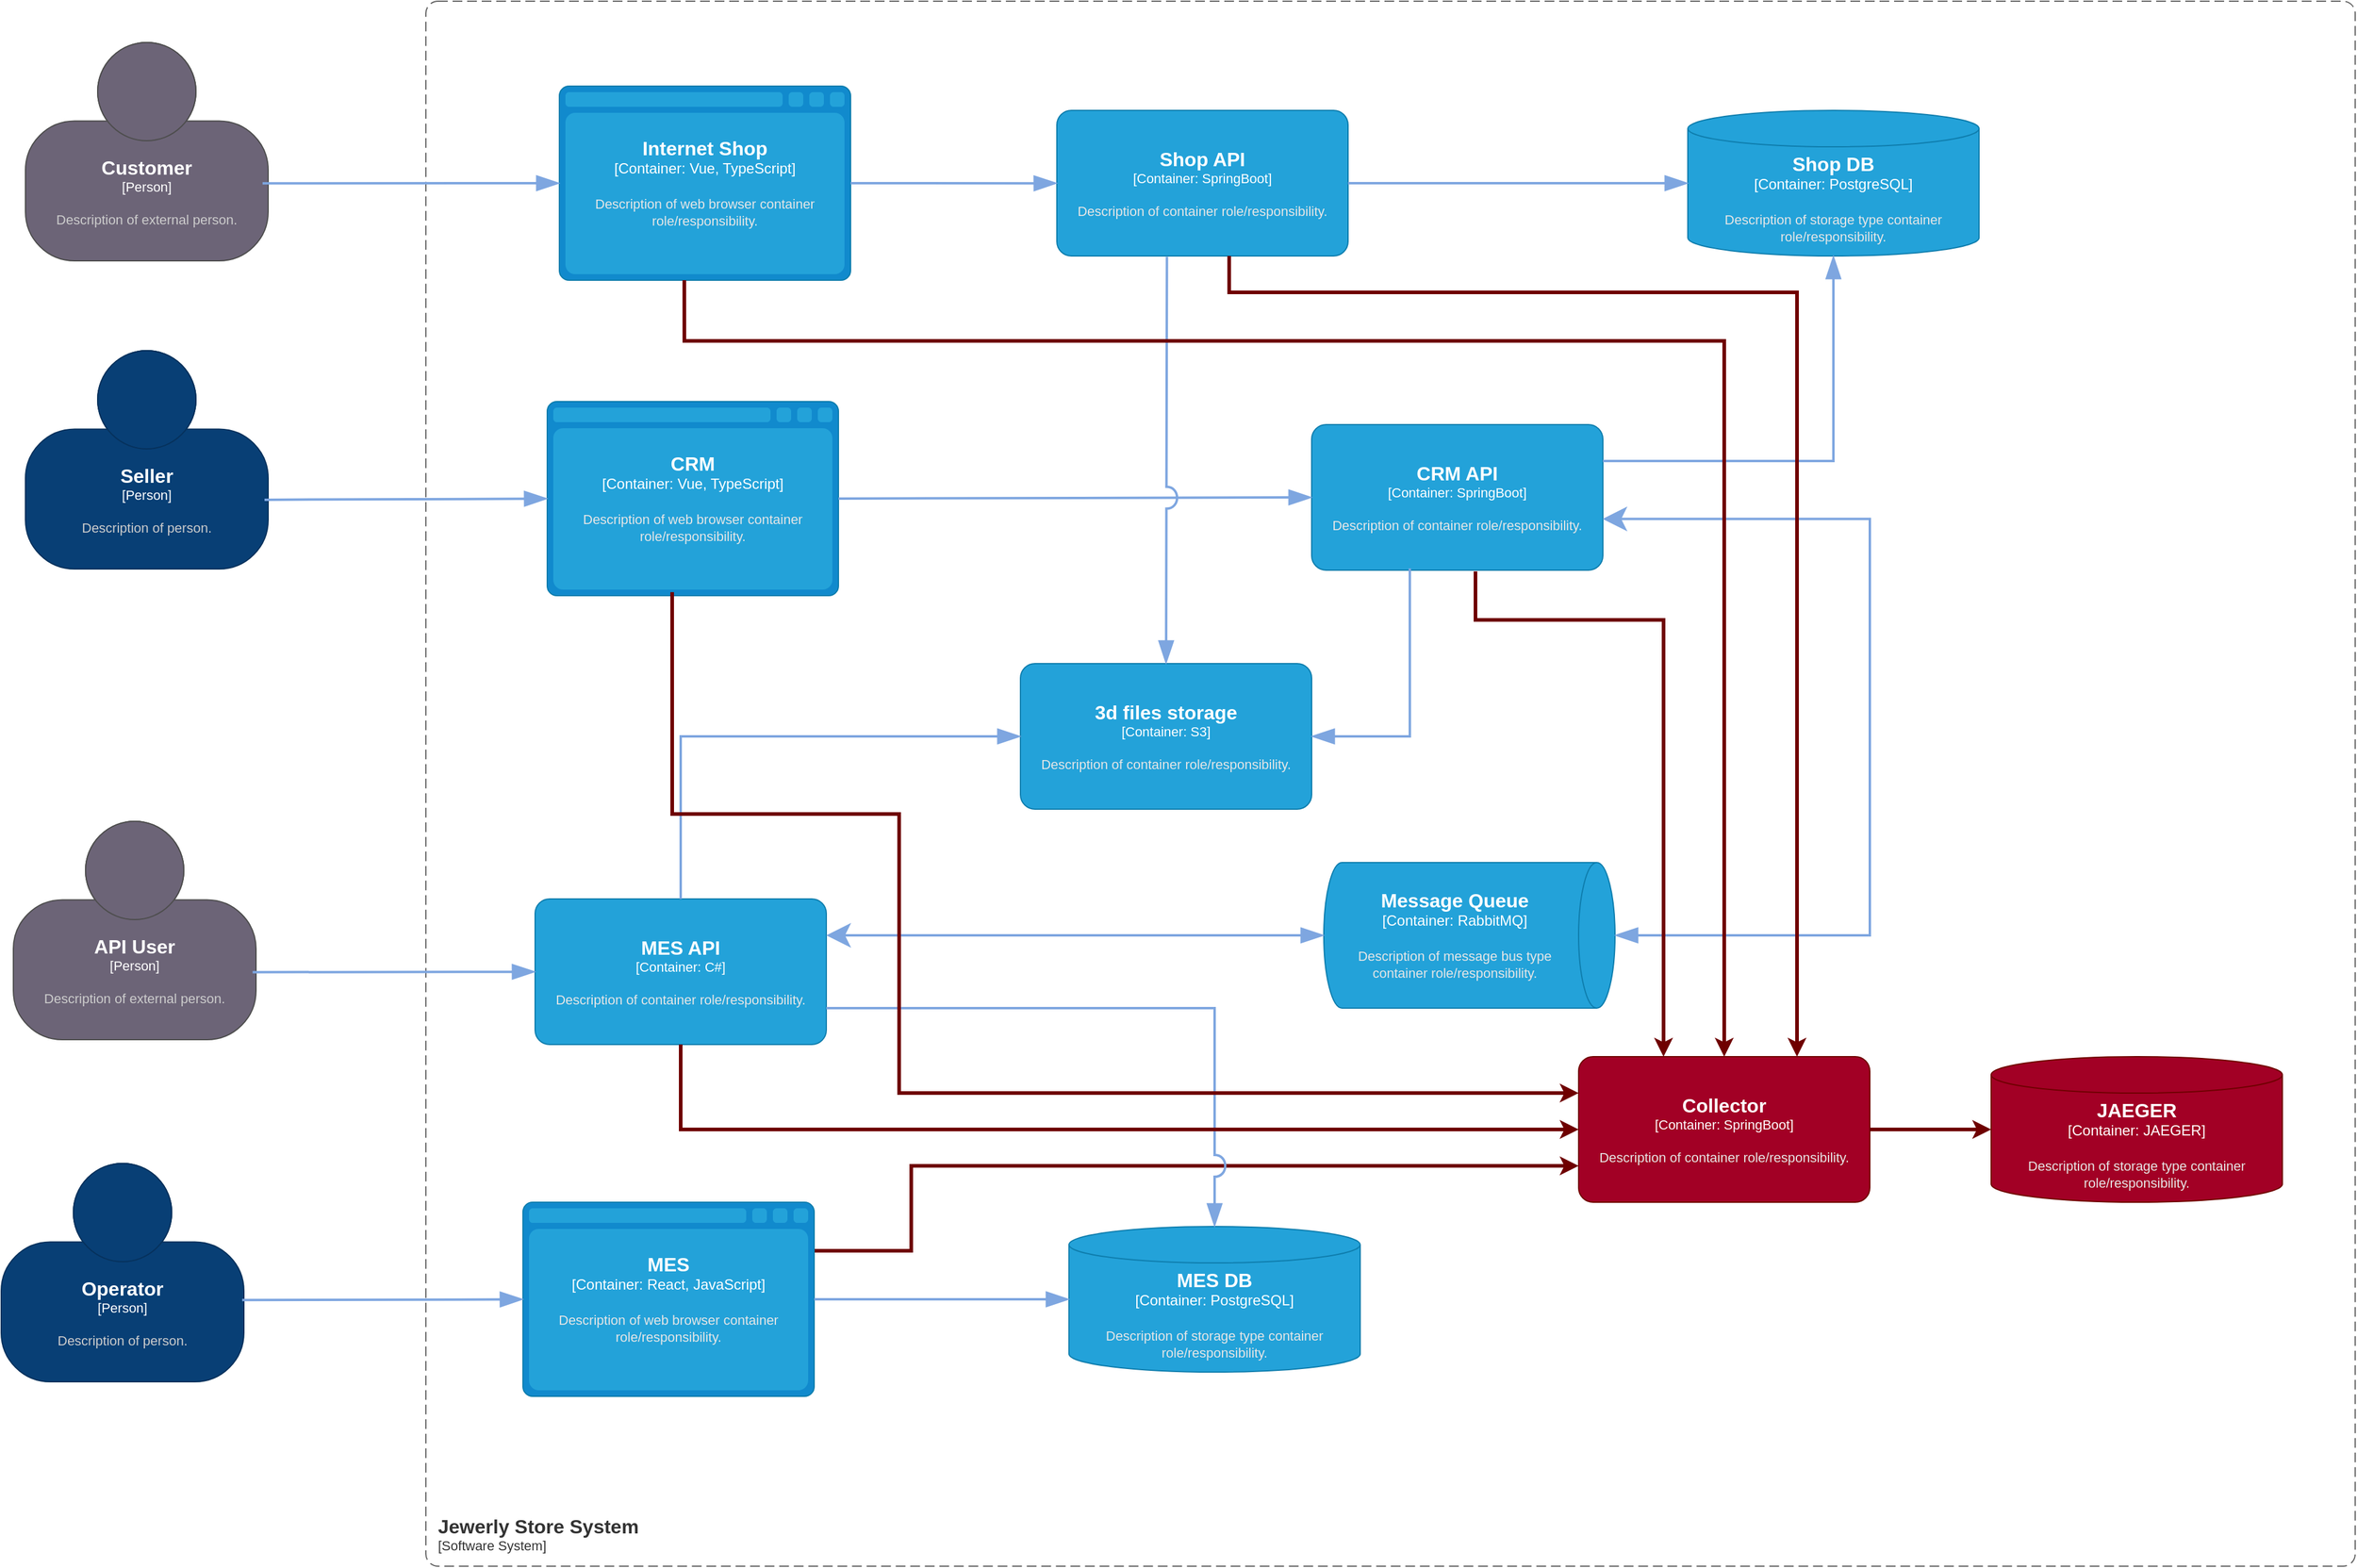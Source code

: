 <mxfile version="24.7.17">
  <diagram name="Страница — 1" id="Cf1Fs5MsGrNB6l5KMYm3">
    <mxGraphModel dx="2333" dy="1398" grid="1" gridSize="10" guides="1" tooltips="1" connect="1" arrows="1" fold="1" page="1" pageScale="1" pageWidth="827" pageHeight="1169" math="0" shadow="0">
      <root>
        <mxCell id="0" />
        <mxCell id="1" parent="0" />
        <object placeholders="1" c4Name="Customer" c4Type="Person" c4Description="Description of external person." label="&lt;font style=&quot;font-size: 16px&quot;&gt;&lt;b&gt;%c4Name%&lt;/b&gt;&lt;/font&gt;&lt;div&gt;[%c4Type%]&lt;/div&gt;&lt;br&gt;&lt;div&gt;&lt;font style=&quot;font-size: 11px&quot;&gt;&lt;font color=&quot;#cccccc&quot;&gt;%c4Description%&lt;/font&gt;&lt;/div&gt;" id="r0S_Ebf4CKbX3S78GVdw-1">
          <mxCell style="html=1;fontSize=11;dashed=0;whiteSpace=wrap;fillColor=#6C6477;strokeColor=#4D4D4D;fontColor=#ffffff;shape=mxgraph.c4.person2;align=center;metaEdit=1;points=[[0.5,0,0],[1,0.5,0],[1,0.75,0],[0.75,1,0],[0.5,1,0],[0.25,1,0],[0,0.75,0],[0,0.5,0]];resizable=0;" vertex="1" parent="1">
            <mxGeometry x="60" y="34" width="200" height="180" as="geometry" />
          </mxCell>
        </object>
        <object placeholders="1" c4Name="API User" c4Type="Person" c4Description="Description of external person." label="&lt;font style=&quot;font-size: 16px&quot;&gt;&lt;b&gt;%c4Name%&lt;/b&gt;&lt;/font&gt;&lt;div&gt;[%c4Type%]&lt;/div&gt;&lt;br&gt;&lt;div&gt;&lt;font style=&quot;font-size: 11px&quot;&gt;&lt;font color=&quot;#cccccc&quot;&gt;%c4Description%&lt;/font&gt;&lt;/div&gt;" id="r0S_Ebf4CKbX3S78GVdw-2">
          <mxCell style="html=1;fontSize=11;dashed=0;whiteSpace=wrap;fillColor=#6C6477;strokeColor=#4D4D4D;fontColor=#ffffff;shape=mxgraph.c4.person2;align=center;metaEdit=1;points=[[0.5,0,0],[1,0.5,0],[1,0.75,0],[0.75,1,0],[0.5,1,0],[0.25,1,0],[0,0.75,0],[0,0.5,0]];resizable=0;" vertex="1" parent="1">
            <mxGeometry x="50" y="676" width="200" height="180" as="geometry" />
          </mxCell>
        </object>
        <object placeholders="1" c4Name="Seller" c4Type="Person" c4Description="Description of person." label="&lt;font style=&quot;font-size: 16px&quot;&gt;&lt;b&gt;%c4Name%&lt;/b&gt;&lt;/font&gt;&lt;div&gt;[%c4Type%]&lt;/div&gt;&lt;br&gt;&lt;div&gt;&lt;font style=&quot;font-size: 11px&quot;&gt;&lt;font color=&quot;#cccccc&quot;&gt;%c4Description%&lt;/font&gt;&lt;/div&gt;" id="r0S_Ebf4CKbX3S78GVdw-3">
          <mxCell style="html=1;fontSize=11;dashed=0;whiteSpace=wrap;fillColor=#083F75;strokeColor=#06315C;fontColor=#ffffff;shape=mxgraph.c4.person2;align=center;metaEdit=1;points=[[0.5,0,0],[1,0.5,0],[1,0.75,0],[0.75,1,0],[0.5,1,0],[0.25,1,0],[0,0.75,0],[0,0.5,0]];resizable=0;" vertex="1" parent="1">
            <mxGeometry x="60" y="288" width="200" height="180" as="geometry" />
          </mxCell>
        </object>
        <object placeholders="1" c4Name="Operator" c4Type="Person" c4Description="Description of person." label="&lt;font style=&quot;font-size: 16px&quot;&gt;&lt;b&gt;%c4Name%&lt;/b&gt;&lt;/font&gt;&lt;div&gt;[%c4Type%]&lt;/div&gt;&lt;br&gt;&lt;div&gt;&lt;font style=&quot;font-size: 11px&quot;&gt;&lt;font color=&quot;#cccccc&quot;&gt;%c4Description%&lt;/font&gt;&lt;/div&gt;" id="r0S_Ebf4CKbX3S78GVdw-4">
          <mxCell style="html=1;fontSize=11;dashed=0;whiteSpace=wrap;fillColor=#083F75;strokeColor=#06315C;fontColor=#ffffff;shape=mxgraph.c4.person2;align=center;metaEdit=1;points=[[0.5,0,0],[1,0.5,0],[1,0.75,0],[0.75,1,0],[0.5,1,0],[0.25,1,0],[0,0.75,0],[0,0.5,0]];resizable=0;" vertex="1" parent="1">
            <mxGeometry x="40" y="958" width="200" height="180" as="geometry" />
          </mxCell>
        </object>
        <object placeholders="1" c4Name="Jewerly Store System" c4Type="SystemScopeBoundary" c4Application="Software System" label="&lt;font style=&quot;font-size: 16px&quot;&gt;&lt;b&gt;&lt;div style=&quot;text-align: left&quot;&gt;%c4Name%&lt;/div&gt;&lt;/b&gt;&lt;/font&gt;&lt;div style=&quot;text-align: left&quot;&gt;[%c4Application%]&lt;/div&gt;" id="r0S_Ebf4CKbX3S78GVdw-5">
          <mxCell style="rounded=1;fontSize=11;whiteSpace=wrap;html=1;dashed=1;arcSize=20;fillColor=none;strokeColor=#666666;fontColor=#333333;labelBackgroundColor=none;align=left;verticalAlign=bottom;labelBorderColor=none;spacingTop=0;spacing=10;dashPattern=8 4;metaEdit=1;rotatable=0;perimeter=rectanglePerimeter;noLabel=0;labelPadding=0;allowArrows=0;connectable=0;expand=0;recursiveResize=0;editable=1;pointerEvents=0;absoluteArcSize=1;points=[[0.25,0,0],[0.5,0,0],[0.75,0,0],[1,0.25,0],[1,0.5,0],[1,0.75,0],[0.75,1,0],[0.5,1,0],[0.25,1,0],[0,0.75,0],[0,0.5,0],[0,0.25,0]];" vertex="1" parent="1">
            <mxGeometry x="390" width="1590" height="1290" as="geometry" />
          </mxCell>
        </object>
        <mxCell id="r0S_Ebf4CKbX3S78GVdw-39" style="edgeStyle=orthogonalEdgeStyle;rounded=0;orthogonalLoop=1;jettySize=auto;html=1;entryX=0;entryY=0.75;entryDx=0;entryDy=0;entryPerimeter=0;exitX=1;exitY=0.25;exitDx=0;exitDy=0;exitPerimeter=0;fillColor=#a20025;strokeColor=#6F0000;endArrow=classic;endFill=1;strokeWidth=3;" edge="1" parent="1" source="r0S_Ebf4CKbX3S78GVdw-6" target="r0S_Ebf4CKbX3S78GVdw-37">
          <mxGeometry relative="1" as="geometry">
            <mxPoint x="860" y="950" as="targetPoint" />
            <Array as="points">
              <mxPoint x="790" y="1030" />
              <mxPoint x="790" y="960" />
            </Array>
          </mxGeometry>
        </mxCell>
        <object placeholders="1" c4Name="MES" c4Type="Container" c4Technology="React, JavaScript" c4Description="Description of web browser container role/responsibility." label="&lt;font style=&quot;font-size: 16px&quot;&gt;&lt;b&gt;%c4Name%&lt;/b&gt;&lt;/font&gt;&lt;div&gt;[%c4Type%:&amp;nbsp;%c4Technology%]&lt;/div&gt;&lt;br&gt;&lt;div&gt;&lt;font style=&quot;font-size: 11px&quot;&gt;&lt;font color=&quot;#E6E6E6&quot;&gt;%c4Description%&lt;/font&gt;&lt;/div&gt;" id="r0S_Ebf4CKbX3S78GVdw-6">
          <mxCell style="shape=mxgraph.c4.webBrowserContainer2;whiteSpace=wrap;html=1;boundedLbl=1;rounded=0;labelBackgroundColor=none;strokeColor=#118ACD;fillColor=#23A2D9;strokeColor=#118ACD;strokeColor2=#0E7DAD;fontSize=12;fontColor=#ffffff;align=center;metaEdit=1;points=[[0.5,0,0],[1,0.25,0],[1,0.5,0],[1,0.75,0],[0.5,1,0],[0,0.75,0],[0,0.5,0],[0,0.25,0]];resizable=0;" vertex="1" parent="1">
            <mxGeometry x="470" y="990" width="240" height="160" as="geometry" />
          </mxCell>
        </object>
        <object placeholders="1" c4Name="MES API" c4Type="Container" c4Technology="C#" c4Description="Description of container role/responsibility." label="&lt;font style=&quot;font-size: 16px&quot;&gt;&lt;b&gt;%c4Name%&lt;/b&gt;&lt;/font&gt;&lt;div&gt;[%c4Type%: %c4Technology%]&lt;/div&gt;&lt;br&gt;&lt;div&gt;&lt;font style=&quot;font-size: 11px&quot;&gt;&lt;font color=&quot;#E6E6E6&quot;&gt;%c4Description%&lt;/font&gt;&lt;/div&gt;" id="r0S_Ebf4CKbX3S78GVdw-7">
          <mxCell style="rounded=1;whiteSpace=wrap;html=1;fontSize=11;labelBackgroundColor=none;fillColor=#23A2D9;fontColor=#ffffff;align=center;arcSize=10;strokeColor=#0E7DAD;metaEdit=1;resizable=0;points=[[0.25,0,0],[0.5,0,0],[0.75,0,0],[1,0.25,0],[1,0.5,0],[1,0.75,0],[0.75,1,0],[0.5,1,0],[0.25,1,0],[0,0.75,0],[0,0.5,0],[0,0.25,0]];" vertex="1" parent="1">
            <mxGeometry x="480" y="740" width="240" height="120" as="geometry" />
          </mxCell>
        </object>
        <object placeholders="1" c4Name="MES DB" c4Type="Container" c4Technology="PostgreSQL" c4Description="Description of storage type container role/responsibility." label="&lt;font style=&quot;font-size: 16px&quot;&gt;&lt;b&gt;%c4Name%&lt;/b&gt;&lt;/font&gt;&lt;div&gt;[%c4Type%:&amp;nbsp;%c4Technology%]&lt;/div&gt;&lt;br&gt;&lt;div&gt;&lt;font style=&quot;font-size: 11px&quot;&gt;&lt;font color=&quot;#E6E6E6&quot;&gt;%c4Description%&lt;/font&gt;&lt;/div&gt;" id="r0S_Ebf4CKbX3S78GVdw-8">
          <mxCell style="shape=cylinder3;size=15;whiteSpace=wrap;html=1;boundedLbl=1;rounded=0;labelBackgroundColor=none;fillColor=#23A2D9;fontSize=12;fontColor=#ffffff;align=center;strokeColor=#0E7DAD;metaEdit=1;points=[[0.5,0,0],[1,0.25,0],[1,0.5,0],[1,0.75,0],[0.5,1,0],[0,0.75,0],[0,0.5,0],[0,0.25,0]];resizable=0;" vertex="1" parent="1">
            <mxGeometry x="920" y="1010" width="240" height="120" as="geometry" />
          </mxCell>
        </object>
        <object placeholders="1" c4Name="3d files storage" c4Type="Container" c4Technology="S3" c4Description="Description of container role/responsibility." label="&lt;font style=&quot;font-size: 16px&quot;&gt;&lt;b&gt;%c4Name%&lt;/b&gt;&lt;/font&gt;&lt;div&gt;[%c4Type%: %c4Technology%]&lt;/div&gt;&lt;br&gt;&lt;div&gt;&lt;font style=&quot;font-size: 11px&quot;&gt;&lt;font color=&quot;#E6E6E6&quot;&gt;%c4Description%&lt;/font&gt;&lt;/div&gt;" id="r0S_Ebf4CKbX3S78GVdw-9">
          <mxCell style="rounded=1;whiteSpace=wrap;html=1;fontSize=11;labelBackgroundColor=none;fillColor=#23A2D9;fontColor=#ffffff;align=center;arcSize=10;strokeColor=#0E7DAD;metaEdit=1;resizable=0;points=[[0.25,0,0],[0.5,0,0],[0.75,0,0],[1,0.25,0],[1,0.5,0],[1,0.75,0],[0.75,1,0],[0.5,1,0],[0.25,1,0],[0,0.75,0],[0,0.5,0],[0,0.25,0]];" vertex="1" parent="1">
            <mxGeometry x="880" y="546" width="240" height="120" as="geometry" />
          </mxCell>
        </object>
        <object placeholders="1" c4Name="Message Queue" c4Type="Container" c4Technology="RabbitMQ" c4Description="Description of message bus type container role/responsibility." label="&lt;font style=&quot;font-size: 16px&quot;&gt;&lt;b&gt;%c4Name%&lt;/b&gt;&lt;/font&gt;&lt;div&gt;[%c4Type%:&amp;nbsp;%c4Technology%]&lt;/div&gt;&lt;br&gt;&lt;div&gt;&lt;font style=&quot;font-size: 11px&quot;&gt;&lt;font color=&quot;#E6E6E6&quot;&gt;%c4Description%&lt;/font&gt;&lt;/div&gt;" id="r0S_Ebf4CKbX3S78GVdw-10">
          <mxCell style="shape=cylinder3;size=15;direction=south;whiteSpace=wrap;html=1;boundedLbl=1;rounded=0;labelBackgroundColor=none;fillColor=#23A2D9;fontSize=12;fontColor=#ffffff;align=center;strokeColor=#0E7DAD;metaEdit=1;points=[[0.5,0,0],[1,0.25,0],[1,0.5,0],[1,0.75,0],[0.5,1,0],[0,0.75,0],[0,0.5,0],[0,0.25,0]];resizable=0;" vertex="1" parent="1">
            <mxGeometry x="1130" y="710" width="240" height="120" as="geometry" />
          </mxCell>
        </object>
        <object placeholders="1" c4Name="CRM " c4Type="Container" c4Technology="Vue, TypeScript" c4Description="Description of web browser container role/responsibility." label="&lt;font style=&quot;font-size: 16px&quot;&gt;&lt;b&gt;%c4Name%&lt;/b&gt;&lt;/font&gt;&lt;div&gt;[%c4Type%:&amp;nbsp;%c4Technology%]&lt;/div&gt;&lt;br&gt;&lt;div&gt;&lt;font style=&quot;font-size: 11px&quot;&gt;&lt;font color=&quot;#E6E6E6&quot;&gt;%c4Description%&lt;/font&gt;&lt;/div&gt;" id="r0S_Ebf4CKbX3S78GVdw-11">
          <mxCell style="shape=mxgraph.c4.webBrowserContainer2;whiteSpace=wrap;html=1;boundedLbl=1;rounded=0;labelBackgroundColor=none;strokeColor=#118ACD;fillColor=#23A2D9;strokeColor=#118ACD;strokeColor2=#0E7DAD;fontSize=12;fontColor=#ffffff;align=center;metaEdit=1;points=[[0.5,0,0],[1,0.25,0],[1,0.5,0],[1,0.75,0],[0.5,1,0],[0,0.75,0],[0,0.5,0],[0,0.25,0]];resizable=0;" vertex="1" parent="1">
            <mxGeometry x="490" y="330" width="240" height="160" as="geometry" />
          </mxCell>
        </object>
        <object placeholders="1" c4Name="Internet Shop" c4Type="Container" c4Technology="Vue, TypeScript" c4Description="Description of web browser container role/responsibility." label="&lt;font style=&quot;font-size: 16px&quot;&gt;&lt;b&gt;%c4Name%&lt;/b&gt;&lt;/font&gt;&lt;div&gt;[%c4Type%:&amp;nbsp;%c4Technology%]&lt;/div&gt;&lt;br&gt;&lt;div&gt;&lt;font style=&quot;font-size: 11px&quot;&gt;&lt;font color=&quot;#E6E6E6&quot;&gt;%c4Description%&lt;/font&gt;&lt;/div&gt;" id="r0S_Ebf4CKbX3S78GVdw-12">
          <mxCell style="shape=mxgraph.c4.webBrowserContainer2;whiteSpace=wrap;html=1;boundedLbl=1;rounded=0;labelBackgroundColor=none;strokeColor=#118ACD;fillColor=#23A2D9;strokeColor=#118ACD;strokeColor2=#0E7DAD;fontSize=12;fontColor=#ffffff;align=center;metaEdit=1;points=[[0.5,0,0],[1,0.25,0],[1,0.5,0],[1,0.75,0],[0.5,1,0],[0,0.75,0],[0,0.5,0],[0,0.25,0]];resizable=0;" vertex="1" parent="1">
            <mxGeometry x="500" y="70" width="240" height="160" as="geometry" />
          </mxCell>
        </object>
        <object placeholders="1" c4Name="Shop DB" c4Type="Container" c4Technology="PostgreSQL" c4Description="Description of storage type container role/responsibility." label="&lt;font style=&quot;font-size: 16px&quot;&gt;&lt;b&gt;%c4Name%&lt;/b&gt;&lt;/font&gt;&lt;div&gt;[%c4Type%:&amp;nbsp;%c4Technology%]&lt;/div&gt;&lt;br&gt;&lt;div&gt;&lt;font style=&quot;font-size: 11px&quot;&gt;&lt;font color=&quot;#E6E6E6&quot;&gt;%c4Description%&lt;/font&gt;&lt;/div&gt;" id="r0S_Ebf4CKbX3S78GVdw-13">
          <mxCell style="shape=cylinder3;size=15;whiteSpace=wrap;html=1;boundedLbl=1;rounded=0;labelBackgroundColor=none;fillColor=#23A2D9;fontSize=12;fontColor=#ffffff;align=center;strokeColor=#0E7DAD;metaEdit=1;points=[[0.5,0,0],[1,0.25,0],[1,0.5,0],[1,0.75,0],[0.5,1,0],[0,0.75,0],[0,0.5,0],[0,0.25,0]];resizable=0;" vertex="1" parent="1">
            <mxGeometry x="1430" y="90" width="240" height="120" as="geometry" />
          </mxCell>
        </object>
        <object placeholders="1" c4Name="Shop API" c4Type="Container" c4Technology="SpringBoot" c4Description="Description of container role/responsibility." label="&lt;font style=&quot;font-size: 16px&quot;&gt;&lt;b&gt;%c4Name%&lt;/b&gt;&lt;/font&gt;&lt;div&gt;[%c4Type%: %c4Technology%]&lt;/div&gt;&lt;br&gt;&lt;div&gt;&lt;font style=&quot;font-size: 11px&quot;&gt;&lt;font color=&quot;#E6E6E6&quot;&gt;%c4Description%&lt;/font&gt;&lt;/div&gt;" id="r0S_Ebf4CKbX3S78GVdw-14">
          <mxCell style="rounded=1;whiteSpace=wrap;html=1;fontSize=11;labelBackgroundColor=none;fillColor=#23A2D9;fontColor=#ffffff;align=center;arcSize=10;strokeColor=#0E7DAD;metaEdit=1;resizable=0;points=[[0.25,0,0],[0.5,0,0],[0.75,0,0],[1,0.25,0],[1,0.5,0],[1,0.75,0],[0.75,1,0],[0.5,1,0],[0.25,1,0],[0,0.75,0],[0,0.5,0],[0,0.25,0]];" vertex="1" parent="1">
            <mxGeometry x="910" y="90" width="240" height="120" as="geometry" />
          </mxCell>
        </object>
        <object placeholders="1" c4Type="Relationship" id="r0S_Ebf4CKbX3S78GVdw-16">
          <mxCell style="endArrow=blockThin;html=1;fontSize=10;fontColor=#404040;strokeWidth=2;endFill=1;strokeColor=#7EA6E0;elbow=vertical;metaEdit=1;endSize=14;startSize=14;jumpStyle=arc;jumpSize=16;rounded=0;edgeStyle=orthogonalEdgeStyle;exitX=0.977;exitY=0.645;exitDx=0;exitDy=0;exitPerimeter=0;entryX=0;entryY=0.5;entryDx=0;entryDy=0;entryPerimeter=0;" edge="1" parent="1" source="r0S_Ebf4CKbX3S78GVdw-1" target="r0S_Ebf4CKbX3S78GVdw-12">
            <mxGeometry width="240" relative="1" as="geometry">
              <mxPoint x="330" y="170" as="sourcePoint" />
              <mxPoint x="570" y="170" as="targetPoint" />
            </mxGeometry>
          </mxCell>
        </object>
        <object placeholders="1" c4Type="Relationship" id="r0S_Ebf4CKbX3S78GVdw-17">
          <mxCell style="endArrow=blockThin;html=1;fontSize=10;fontColor=#404040;strokeWidth=2;endFill=1;strokeColor=#7EA6E0;elbow=vertical;metaEdit=1;endSize=14;startSize=14;jumpStyle=arc;jumpSize=16;rounded=0;edgeStyle=orthogonalEdgeStyle;entryX=0;entryY=0.5;entryDx=0;entryDy=0;entryPerimeter=0;" edge="1" parent="1" target="r0S_Ebf4CKbX3S78GVdw-14">
            <mxGeometry width="240" relative="1" as="geometry">
              <mxPoint x="740" y="150" as="sourcePoint" />
              <mxPoint x="510" y="160" as="targetPoint" />
            </mxGeometry>
          </mxCell>
        </object>
        <object placeholders="1" c4Type="Relationship" id="r0S_Ebf4CKbX3S78GVdw-18">
          <mxCell style="endArrow=blockThin;html=1;fontSize=10;fontColor=#404040;strokeWidth=2;endFill=1;strokeColor=#7EA6E0;elbow=vertical;metaEdit=1;endSize=14;startSize=14;jumpStyle=arc;jumpSize=16;rounded=0;edgeStyle=orthogonalEdgeStyle;exitX=1;exitY=0.5;exitDx=0;exitDy=0;exitPerimeter=0;" edge="1" parent="1" source="r0S_Ebf4CKbX3S78GVdw-14" target="r0S_Ebf4CKbX3S78GVdw-13">
            <mxGeometry width="240" relative="1" as="geometry">
              <mxPoint x="1320" y="160" as="sourcePoint" />
              <mxPoint x="1410" y="140" as="targetPoint" />
            </mxGeometry>
          </mxCell>
        </object>
        <object placeholders="1" c4Name="CRM API" c4Type="Container" c4Technology="SpringBoot" c4Description="Description of container role/responsibility." label="&lt;font style=&quot;font-size: 16px&quot;&gt;&lt;b&gt;%c4Name%&lt;/b&gt;&lt;/font&gt;&lt;div&gt;[%c4Type%: %c4Technology%]&lt;/div&gt;&lt;br&gt;&lt;div&gt;&lt;font style=&quot;font-size: 11px&quot;&gt;&lt;font color=&quot;#E6E6E6&quot;&gt;%c4Description%&lt;/font&gt;&lt;/div&gt;" id="r0S_Ebf4CKbX3S78GVdw-19">
          <mxCell style="rounded=1;whiteSpace=wrap;html=1;fontSize=11;labelBackgroundColor=none;fillColor=#23A2D9;fontColor=#ffffff;align=center;arcSize=10;strokeColor=#0E7DAD;metaEdit=1;resizable=0;points=[[0.25,0,0],[0.5,0,0],[0.75,0,0],[1,0.25,0],[1,0.5,0],[1,0.75,0],[0.75,1,0],[0.5,1,0],[0.25,1,0],[0,0.75,0],[0,0.5,0],[0,0.25,0]];" vertex="1" parent="1">
            <mxGeometry x="1120" y="349" width="240" height="120" as="geometry" />
          </mxCell>
        </object>
        <object placeholders="1" c4Type="Relationship" id="r0S_Ebf4CKbX3S78GVdw-20">
          <mxCell style="endArrow=blockThin;html=1;fontSize=10;fontColor=#404040;strokeWidth=2;endFill=1;strokeColor=#7EA6E0;elbow=vertical;metaEdit=1;endSize=14;startSize=14;jumpStyle=arc;jumpSize=16;rounded=0;edgeStyle=orthogonalEdgeStyle;exitX=1;exitY=0.5;exitDx=0;exitDy=0;exitPerimeter=0;entryX=0;entryY=0.5;entryDx=0;entryDy=0;entryPerimeter=0;" edge="1" parent="1" source="r0S_Ebf4CKbX3S78GVdw-11" target="r0S_Ebf4CKbX3S78GVdw-19">
            <mxGeometry width="240" relative="1" as="geometry">
              <mxPoint x="760" y="360" as="sourcePoint" />
              <mxPoint x="970" y="410" as="targetPoint" />
            </mxGeometry>
          </mxCell>
        </object>
        <object placeholders="1" c4Type="Relationship" id="r0S_Ebf4CKbX3S78GVdw-22">
          <mxCell style="endArrow=blockThin;html=1;fontSize=10;fontColor=#404040;strokeWidth=2;endFill=1;strokeColor=#7EA6E0;elbow=vertical;metaEdit=1;endSize=14;startSize=14;jumpStyle=arc;jumpSize=16;rounded=0;edgeStyle=orthogonalEdgeStyle;exitX=0.985;exitY=0.683;exitDx=0;exitDy=0;exitPerimeter=0;entryX=0;entryY=0.5;entryDx=0;entryDy=0;entryPerimeter=0;" edge="1" parent="1" source="r0S_Ebf4CKbX3S78GVdw-3" target="r0S_Ebf4CKbX3S78GVdw-11">
            <mxGeometry width="240" relative="1" as="geometry">
              <mxPoint x="310" y="380" as="sourcePoint" />
              <mxPoint x="555" y="380" as="targetPoint" />
            </mxGeometry>
          </mxCell>
        </object>
        <object placeholders="1" c4Type="Relationship" id="r0S_Ebf4CKbX3S78GVdw-24">
          <mxCell style="endArrow=blockThin;html=1;fontSize=10;fontColor=#404040;strokeWidth=2;endFill=1;strokeColor=#7EA6E0;elbow=vertical;metaEdit=1;endSize=14;startSize=14;jumpStyle=arc;jumpSize=16;rounded=0;edgeStyle=orthogonalEdgeStyle;exitX=1;exitY=0.25;exitDx=0;exitDy=0;exitPerimeter=0;entryX=0.5;entryY=1;entryDx=0;entryDy=0;entryPerimeter=0;" edge="1" parent="1" source="r0S_Ebf4CKbX3S78GVdw-19" target="r0S_Ebf4CKbX3S78GVdw-13">
            <mxGeometry width="240" relative="1" as="geometry">
              <mxPoint x="1250" y="330" as="sourcePoint" />
              <mxPoint x="1465" y="330" as="targetPoint" />
            </mxGeometry>
          </mxCell>
        </object>
        <object placeholders="1" c4Type="Relationship" id="r0S_Ebf4CKbX3S78GVdw-26">
          <mxCell style="endArrow=blockThin;html=1;fontSize=10;fontColor=#404040;strokeWidth=2;endFill=1;strokeColor=#7EA6E0;elbow=vertical;metaEdit=1;endSize=14;startSize=14;jumpStyle=arc;jumpSize=16;rounded=0;edgeStyle=orthogonalEdgeStyle;exitX=0.378;exitY=1.006;exitDx=0;exitDy=0;exitPerimeter=0;entryX=0.5;entryY=0;entryDx=0;entryDy=0;entryPerimeter=0;" edge="1" parent="1" source="r0S_Ebf4CKbX3S78GVdw-14" target="r0S_Ebf4CKbX3S78GVdw-9">
            <mxGeometry width="240" relative="1" as="geometry">
              <mxPoint x="740" y="420" as="sourcePoint" />
              <mxPoint x="1130" y="419" as="targetPoint" />
            </mxGeometry>
          </mxCell>
        </object>
        <object placeholders="1" c4Type="Relationship" id="r0S_Ebf4CKbX3S78GVdw-27">
          <mxCell style="endArrow=blockThin;html=1;fontSize=10;fontColor=#404040;strokeWidth=2;endFill=1;strokeColor=#7EA6E0;elbow=vertical;metaEdit=1;endSize=14;startSize=14;jumpStyle=arc;jumpSize=16;rounded=0;edgeStyle=orthogonalEdgeStyle;exitX=0.337;exitY=0.987;exitDx=0;exitDy=0;exitPerimeter=0;entryX=1;entryY=0.5;entryDx=0;entryDy=0;entryPerimeter=0;" edge="1" parent="1" source="r0S_Ebf4CKbX3S78GVdw-19" target="r0S_Ebf4CKbX3S78GVdw-9">
            <mxGeometry width="240" relative="1" as="geometry">
              <mxPoint x="1010" y="220" as="sourcePoint" />
              <mxPoint x="1010" y="560" as="targetPoint" />
            </mxGeometry>
          </mxCell>
        </object>
        <object placeholders="1" c4Type="Relationship" id="r0S_Ebf4CKbX3S78GVdw-28">
          <mxCell style="endArrow=blockThin;html=1;fontSize=10;fontColor=#404040;strokeWidth=2;endFill=1;strokeColor=#7EA6E0;elbow=vertical;metaEdit=1;endSize=14;startSize=14;jumpStyle=arc;jumpSize=16;rounded=0;edgeStyle=orthogonalEdgeStyle;exitX=0.5;exitY=0;exitDx=0;exitDy=0;exitPerimeter=0;entryX=0;entryY=0.5;entryDx=0;entryDy=0;entryPerimeter=0;" edge="1" parent="1" source="r0S_Ebf4CKbX3S78GVdw-7" target="r0S_Ebf4CKbX3S78GVdw-9">
            <mxGeometry width="240" relative="1" as="geometry">
              <mxPoint x="1250" y="479" as="sourcePoint" />
              <mxPoint x="1130" y="620" as="targetPoint" />
            </mxGeometry>
          </mxCell>
        </object>
        <object placeholders="1" c4Type="Relationship" id="r0S_Ebf4CKbX3S78GVdw-30">
          <mxCell style="endArrow=blockThin;html=1;fontSize=10;fontColor=#404040;strokeWidth=2;endFill=1;strokeColor=#7EA6E0;elbow=vertical;metaEdit=1;endSize=14;startSize=14;jumpStyle=arc;jumpSize=16;rounded=0;edgeStyle=orthogonalEdgeStyle;exitX=1;exitY=0.25;exitDx=0;exitDy=0;exitPerimeter=0;entryX=0.5;entryY=1;entryDx=0;entryDy=0;entryPerimeter=0;startArrow=classic;startFill=1;" edge="1" parent="1" source="r0S_Ebf4CKbX3S78GVdw-7" target="r0S_Ebf4CKbX3S78GVdw-10">
            <mxGeometry width="240" relative="1" as="geometry">
              <mxPoint x="610" y="750" as="sourcePoint" />
              <mxPoint x="890" y="620" as="targetPoint" />
            </mxGeometry>
          </mxCell>
        </object>
        <object placeholders="1" c4Type="Relationship" id="r0S_Ebf4CKbX3S78GVdw-31">
          <mxCell style="endArrow=blockThin;html=1;fontSize=10;fontColor=#404040;strokeWidth=2;endFill=1;strokeColor=#7EA6E0;elbow=vertical;metaEdit=1;endSize=14;startSize=14;jumpStyle=arc;jumpSize=16;rounded=0;edgeStyle=orthogonalEdgeStyle;exitX=0.999;exitY=0.648;exitDx=0;exitDy=0;exitPerimeter=0;startArrow=classic;startFill=1;entryX=0.5;entryY=0;entryDx=0;entryDy=0;entryPerimeter=0;" edge="1" parent="1" source="r0S_Ebf4CKbX3S78GVdw-19" target="r0S_Ebf4CKbX3S78GVdw-10">
            <mxGeometry width="240" relative="1" as="geometry">
              <mxPoint x="1250" y="479" as="sourcePoint" />
              <mxPoint x="1130" y="620" as="targetPoint" />
              <Array as="points">
                <mxPoint x="1580" y="427" />
                <mxPoint x="1580" y="770" />
              </Array>
            </mxGeometry>
          </mxCell>
        </object>
        <object placeholders="1" c4Type="Relationship" id="r0S_Ebf4CKbX3S78GVdw-33">
          <mxCell style="endArrow=blockThin;html=1;fontSize=10;fontColor=#404040;strokeWidth=2;endFill=1;strokeColor=#7EA6E0;elbow=vertical;metaEdit=1;endSize=14;startSize=14;jumpStyle=arc;jumpSize=16;rounded=0;edgeStyle=orthogonalEdgeStyle;exitX=1;exitY=0.75;exitDx=0;exitDy=0;exitPerimeter=0;entryX=0.5;entryY=0;entryDx=0;entryDy=0;entryPerimeter=0;" edge="1" parent="1" source="r0S_Ebf4CKbX3S78GVdw-7" target="r0S_Ebf4CKbX3S78GVdw-8">
            <mxGeometry width="240" relative="1" as="geometry">
              <mxPoint x="790" y="894" as="sourcePoint" />
              <mxPoint x="1070" y="760" as="targetPoint" />
            </mxGeometry>
          </mxCell>
        </object>
        <object placeholders="1" c4Type="Relationship" id="r0S_Ebf4CKbX3S78GVdw-34">
          <mxCell style="endArrow=blockThin;html=1;fontSize=10;fontColor=#404040;strokeWidth=2;endFill=1;strokeColor=#7EA6E0;elbow=vertical;metaEdit=1;endSize=14;startSize=14;jumpStyle=arc;jumpSize=16;rounded=0;edgeStyle=orthogonalEdgeStyle;exitX=1;exitY=0.5;exitDx=0;exitDy=0;exitPerimeter=0;entryX=0;entryY=0.5;entryDx=0;entryDy=0;entryPerimeter=0;" edge="1" parent="1" source="r0S_Ebf4CKbX3S78GVdw-6" target="r0S_Ebf4CKbX3S78GVdw-8">
            <mxGeometry width="240" relative="1" as="geometry">
              <mxPoint x="890" y="931" as="sourcePoint" />
              <mxPoint x="900" y="1070" as="targetPoint" />
            </mxGeometry>
          </mxCell>
        </object>
        <object placeholders="1" c4Type="Relationship" id="r0S_Ebf4CKbX3S78GVdw-35">
          <mxCell style="endArrow=blockThin;html=1;fontSize=10;fontColor=#404040;strokeWidth=2;endFill=1;strokeColor=#7EA6E0;elbow=vertical;metaEdit=1;endSize=14;startSize=14;jumpStyle=arc;jumpSize=16;rounded=0;edgeStyle=orthogonalEdgeStyle;entryX=0;entryY=0.5;entryDx=0;entryDy=0;entryPerimeter=0;exitX=0.986;exitY=0.691;exitDx=0;exitDy=0;exitPerimeter=0;" edge="1" parent="1" source="r0S_Ebf4CKbX3S78GVdw-2" target="r0S_Ebf4CKbX3S78GVdw-7">
            <mxGeometry width="240" relative="1" as="geometry">
              <mxPoint x="267" y="731" as="sourcePoint" />
              <mxPoint x="500" y="730" as="targetPoint" />
            </mxGeometry>
          </mxCell>
        </object>
        <object placeholders="1" c4Type="Relationship" id="r0S_Ebf4CKbX3S78GVdw-36">
          <mxCell style="endArrow=blockThin;html=1;fontSize=10;fontColor=#404040;strokeWidth=2;endFill=1;strokeColor=#7EA6E0;elbow=vertical;metaEdit=1;endSize=14;startSize=14;jumpStyle=arc;jumpSize=16;rounded=0;edgeStyle=orthogonalEdgeStyle;entryX=0;entryY=0.5;entryDx=0;entryDy=0;entryPerimeter=0;exitX=0.993;exitY=0.626;exitDx=0;exitDy=0;exitPerimeter=0;" edge="1" parent="1" source="r0S_Ebf4CKbX3S78GVdw-4" target="r0S_Ebf4CKbX3S78GVdw-6">
            <mxGeometry width="240" relative="1" as="geometry">
              <mxPoint x="257" y="810" as="sourcePoint" />
              <mxPoint x="490" y="810" as="targetPoint" />
            </mxGeometry>
          </mxCell>
        </object>
        <object placeholders="1" c4Name="Collector" c4Type="Container" c4Technology="SpringBoot" c4Description="Description of container role/responsibility." label="&lt;font style=&quot;font-size: 16px&quot;&gt;&lt;b&gt;%c4Name%&lt;/b&gt;&lt;/font&gt;&lt;div&gt;[%c4Type%: %c4Technology%]&lt;/div&gt;&lt;br&gt;&lt;div&gt;&lt;font style=&quot;font-size: 11px&quot;&gt;&lt;font color=&quot;#E6E6E6&quot;&gt;%c4Description%&lt;/font&gt;&lt;/div&gt;" id="r0S_Ebf4CKbX3S78GVdw-37">
          <mxCell style="rounded=1;whiteSpace=wrap;html=1;fontSize=11;labelBackgroundColor=none;fillColor=#a20025;align=center;arcSize=10;strokeColor=#6F0000;metaEdit=1;resizable=0;points=[[0.25,0,0],[0.5,0,0],[0.75,0,0],[1,0.25,0],[1,0.5,0],[1,0.75,0],[0.75,1,0],[0.5,1,0],[0.25,1,0],[0,0.75,0],[0,0.5,0],[0,0.25,0]];fontColor=#ffffff;" vertex="1" parent="1">
            <mxGeometry x="1340" y="870" width="240" height="120" as="geometry" />
          </mxCell>
        </object>
        <mxCell id="r0S_Ebf4CKbX3S78GVdw-40" style="edgeStyle=orthogonalEdgeStyle;rounded=0;orthogonalLoop=1;jettySize=auto;html=1;entryX=0;entryY=0.5;entryDx=0;entryDy=0;entryPerimeter=0;exitX=0.5;exitY=1;exitDx=0;exitDy=0;exitPerimeter=0;fillColor=#a20025;strokeColor=#6F0000;endArrow=classic;endFill=1;strokeWidth=3;" edge="1" parent="1" source="r0S_Ebf4CKbX3S78GVdw-7" target="r0S_Ebf4CKbX3S78GVdw-37">
          <mxGeometry relative="1" as="geometry">
            <mxPoint x="1340" y="960" as="targetPoint" />
            <mxPoint x="720" y="1040" as="sourcePoint" />
            <Array as="points">
              <mxPoint x="600" y="930" />
            </Array>
          </mxGeometry>
        </mxCell>
        <mxCell id="r0S_Ebf4CKbX3S78GVdw-41" style="edgeStyle=orthogonalEdgeStyle;rounded=0;orthogonalLoop=1;jettySize=auto;html=1;entryX=0;entryY=0.25;entryDx=0;entryDy=0;entryPerimeter=0;exitX=0.429;exitY=0.982;exitDx=0;exitDy=0;exitPerimeter=0;fillColor=#a20025;strokeColor=#6F0000;endArrow=classic;endFill=1;strokeWidth=3;" edge="1" parent="1" source="r0S_Ebf4CKbX3S78GVdw-11" target="r0S_Ebf4CKbX3S78GVdw-37">
          <mxGeometry relative="1" as="geometry">
            <mxPoint x="1350" y="940" as="targetPoint" />
            <mxPoint x="594" y="870" as="sourcePoint" />
            <Array as="points">
              <mxPoint x="593" y="670" />
              <mxPoint x="780" y="670" />
              <mxPoint x="780" y="900" />
            </Array>
          </mxGeometry>
        </mxCell>
        <mxCell id="r0S_Ebf4CKbX3S78GVdw-42" style="edgeStyle=orthogonalEdgeStyle;rounded=0;orthogonalLoop=1;jettySize=auto;html=1;entryX=0.5;entryY=0;entryDx=0;entryDy=0;entryPerimeter=0;exitX=0.429;exitY=1;exitDx=0;exitDy=0;exitPerimeter=0;fillColor=#a20025;strokeColor=#6F0000;endArrow=classic;endFill=1;strokeWidth=3;" edge="1" parent="1" source="r0S_Ebf4CKbX3S78GVdw-12" target="r0S_Ebf4CKbX3S78GVdw-37">
          <mxGeometry relative="1" as="geometry">
            <mxPoint x="1350" y="910" as="targetPoint" />
            <mxPoint x="603" y="497" as="sourcePoint" />
            <Array as="points">
              <mxPoint x="603" y="280" />
              <mxPoint x="1460" y="280" />
            </Array>
          </mxGeometry>
        </mxCell>
        <mxCell id="r0S_Ebf4CKbX3S78GVdw-43" style="edgeStyle=orthogonalEdgeStyle;rounded=0;orthogonalLoop=1;jettySize=auto;html=1;fillColor=#a20025;strokeColor=#6F0000;endArrow=classic;endFill=1;strokeWidth=3;" edge="1" parent="1">
          <mxGeometry relative="1" as="geometry">
            <mxPoint x="1410" y="870" as="targetPoint" />
            <mxPoint x="1255" y="470" as="sourcePoint" />
            <Array as="points">
              <mxPoint x="1255" y="510" />
              <mxPoint x="1410" y="510" />
              <mxPoint x="1410" y="870" />
            </Array>
          </mxGeometry>
        </mxCell>
        <mxCell id="r0S_Ebf4CKbX3S78GVdw-44" style="edgeStyle=orthogonalEdgeStyle;rounded=0;orthogonalLoop=1;jettySize=auto;html=1;entryX=0.75;entryY=0;entryDx=0;entryDy=0;entryPerimeter=0;fillColor=#a20025;strokeColor=#6F0000;endArrow=classic;endFill=1;strokeWidth=3;" edge="1" parent="1" target="r0S_Ebf4CKbX3S78GVdw-37">
          <mxGeometry relative="1" as="geometry">
            <mxPoint x="1470" y="880" as="targetPoint" />
            <mxPoint x="1052" y="210" as="sourcePoint" />
            <Array as="points">
              <mxPoint x="1052" y="240" />
              <mxPoint x="1520" y="240" />
            </Array>
          </mxGeometry>
        </mxCell>
        <object placeholders="1" c4Name="JAEGER" c4Type="Container" c4Technology="JAEGER" c4Description="Description of storage type container role/responsibility." label="&lt;font style=&quot;font-size: 16px&quot;&gt;&lt;b&gt;%c4Name%&lt;/b&gt;&lt;/font&gt;&lt;div&gt;[%c4Type%:&amp;nbsp;%c4Technology%]&lt;/div&gt;&lt;br&gt;&lt;div&gt;&lt;font style=&quot;font-size: 11px&quot;&gt;&lt;font color=&quot;#E6E6E6&quot;&gt;%c4Description%&lt;/font&gt;&lt;/div&gt;" id="r0S_Ebf4CKbX3S78GVdw-46">
          <mxCell style="shape=cylinder3;size=15;whiteSpace=wrap;html=1;boundedLbl=1;rounded=0;labelBackgroundColor=none;fillColor=#a20025;fontSize=12;fontColor=#ffffff;align=center;strokeColor=#6F0000;metaEdit=1;points=[[0.5,0,0],[1,0.25,0],[1,0.5,0],[1,0.75,0],[0.5,1,0],[0,0.75,0],[0,0.5,0],[0,0.25,0]];resizable=0;" vertex="1" parent="1">
            <mxGeometry x="1680" y="870" width="240" height="120" as="geometry" />
          </mxCell>
        </object>
        <mxCell id="r0S_Ebf4CKbX3S78GVdw-47" style="rounded=0;orthogonalLoop=1;jettySize=auto;html=1;entryX=0;entryY=0.5;entryDx=0;entryDy=0;entryPerimeter=0;exitX=1;exitY=0.5;exitDx=0;exitDy=0;exitPerimeter=0;fillColor=#a20025;strokeColor=#6F0000;endArrow=classic;endFill=1;strokeWidth=3;" edge="1" parent="1" source="r0S_Ebf4CKbX3S78GVdw-37" target="r0S_Ebf4CKbX3S78GVdw-46">
          <mxGeometry relative="1" as="geometry">
            <mxPoint x="1350" y="940" as="targetPoint" />
            <mxPoint x="610" y="870" as="sourcePoint" />
          </mxGeometry>
        </mxCell>
      </root>
    </mxGraphModel>
  </diagram>
</mxfile>
